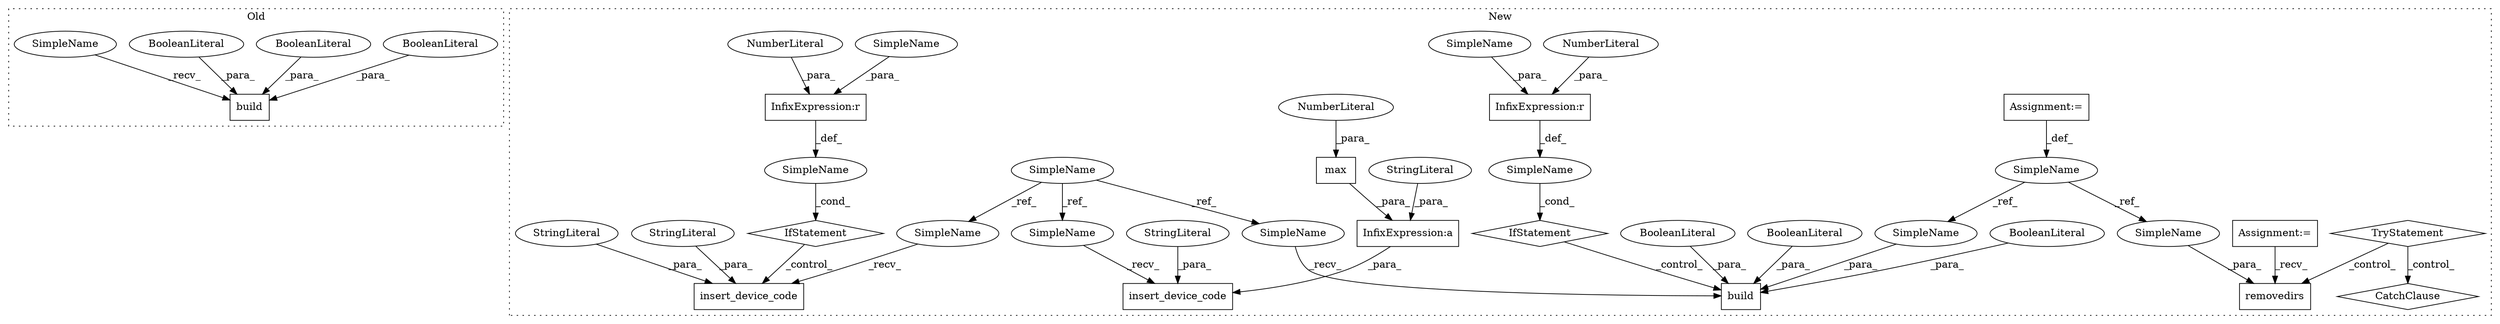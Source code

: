 digraph G {
subgraph cluster0 {
1 [label="build" a="32" s="1665,1715" l="6,1" shape="box"];
11 [label="BooleanLiteral" a="9" s="1705" l="4" shape="ellipse"];
12 [label="BooleanLiteral" a="9" s="1710" l="5" shape="ellipse"];
18 [label="BooleanLiteral" a="9" s="1700" l="4" shape="ellipse"];
36 [label="SimpleName" a="42" s="1658" l="6" shape="ellipse"];
label = "Old";
style="dotted";
}
subgraph cluster1 {
2 [label="TryStatement" a="54" s="2184" l="4" shape="diamond"];
3 [label="CatchClause" a="12" s="2224,2256" l="11,2" shape="diamond"];
4 [label="removedirs" a="32" s="2199,2214" l="11,1" shape="box"];
5 [label="SimpleName" a="42" s="602" l="4" shape="ellipse"];
6 [label="build" a="32" s="2314,2340" l="6,1" shape="box"];
7 [label="InfixExpression:r" a="27" s="2292" l="4" shape="box"];
8 [label="NumberLiteral" a="34" s="2296" l="1" shape="ellipse"];
9 [label="SimpleName" a="42" s="" l="" shape="ellipse"];
10 [label="IfStatement" a="25" s="2278,2297" l="4,2" shape="diamond"];
13 [label="SimpleName" a="42" s="523" l="6" shape="ellipse"];
14 [label="insert_device_code" a="32" s="1858,2171" l="19,1" shape="box"];
15 [label="InfixExpression:a" a="27" s="2152" l="3" shape="box"];
16 [label="max" a="32" s="2155,2170" l="4,1" shape="box"];
17 [label="NumberLiteral" a="34" s="2159" l="1" shape="ellipse"];
19 [label="BooleanLiteral" a="9" s="2325" l="4" shape="ellipse"];
20 [label="BooleanLiteral" a="9" s="2335" l="5" shape="ellipse"];
21 [label="BooleanLiteral" a="9" s="2330" l="4" shape="ellipse"];
22 [label="insert_device_code" a="32" s="1714,1776" l="19,1" shape="box"];
23 [label="InfixExpression:r" a="27" s="1692" l="4" shape="box"];
24 [label="NumberLiteral" a="34" s="1696" l="1" shape="ellipse"];
25 [label="SimpleName" a="42" s="" l="" shape="ellipse"];
26 [label="IfStatement" a="25" s="1678,1697" l="4,2" shape="diamond"];
27 [label="Assignment:=" a="7" s="367" l="2" shape="box"];
28 [label="Assignment:=" a="7" s="606" l="1" shape="box"];
29 [label="StringLiteral" a="45" s="1733" l="6" shape="ellipse"];
30 [label="StringLiteral" a="45" s="1884" l="268" shape="ellipse"];
31 [label="StringLiteral" a="45" s="1877" l="6" shape="ellipse"];
32 [label="StringLiteral" a="45" s="1740" l="36" shape="ellipse"];
33 [label="SimpleName" a="42" s="2307" l="6" shape="ellipse"];
34 [label="SimpleName" a="42" s="1851" l="6" shape="ellipse"];
35 [label="SimpleName" a="42" s="1707" l="6" shape="ellipse"];
37 [label="SimpleName" a="42" s="1682" l="10" shape="ellipse"];
38 [label="SimpleName" a="42" s="2282" l="10" shape="ellipse"];
39 [label="SimpleName" a="42" s="2210" l="4" shape="ellipse"];
40 [label="SimpleName" a="42" s="2320" l="4" shape="ellipse"];
label = "New";
style="dotted";
}
2 -> 4 [label="_control_"];
2 -> 3 [label="_control_"];
5 -> 39 [label="_ref_"];
5 -> 40 [label="_ref_"];
7 -> 9 [label="_def_"];
8 -> 7 [label="_para_"];
9 -> 10 [label="_cond_"];
10 -> 6 [label="_control_"];
11 -> 1 [label="_para_"];
12 -> 1 [label="_para_"];
13 -> 35 [label="_ref_"];
13 -> 34 [label="_ref_"];
13 -> 33 [label="_ref_"];
15 -> 14 [label="_para_"];
16 -> 15 [label="_para_"];
17 -> 16 [label="_para_"];
18 -> 1 [label="_para_"];
19 -> 6 [label="_para_"];
20 -> 6 [label="_para_"];
21 -> 6 [label="_para_"];
23 -> 25 [label="_def_"];
24 -> 23 [label="_para_"];
25 -> 26 [label="_cond_"];
26 -> 22 [label="_control_"];
27 -> 4 [label="_recv_"];
28 -> 5 [label="_def_"];
29 -> 22 [label="_para_"];
30 -> 15 [label="_para_"];
31 -> 14 [label="_para_"];
32 -> 22 [label="_para_"];
33 -> 6 [label="_recv_"];
34 -> 14 [label="_recv_"];
35 -> 22 [label="_recv_"];
36 -> 1 [label="_recv_"];
37 -> 23 [label="_para_"];
38 -> 7 [label="_para_"];
39 -> 4 [label="_para_"];
40 -> 6 [label="_para_"];
}